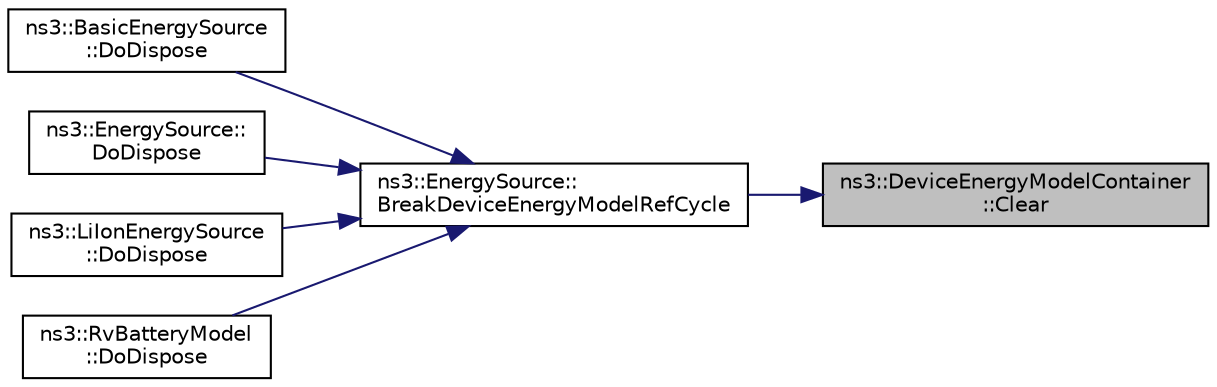 digraph "ns3::DeviceEnergyModelContainer::Clear"
{
 // LATEX_PDF_SIZE
  edge [fontname="Helvetica",fontsize="10",labelfontname="Helvetica",labelfontsize="10"];
  node [fontname="Helvetica",fontsize="10",shape=record];
  rankdir="RL";
  Node1 [label="ns3::DeviceEnergyModelContainer\l::Clear",height=0.2,width=0.4,color="black", fillcolor="grey75", style="filled", fontcolor="black",tooltip="Removes all elements in the container."];
  Node1 -> Node2 [dir="back",color="midnightblue",fontsize="10",style="solid",fontname="Helvetica"];
  Node2 [label="ns3::EnergySource::\lBreakDeviceEnergyModelRefCycle",height=0.2,width=0.4,color="black", fillcolor="white", style="filled",URL="$classns3_1_1_energy_source.html#a7a91665a6b2e6a01bf6b4a641b53bd45",tooltip="This function is called to break reference cycle between EnergySource and DeviceEnergyModel."];
  Node2 -> Node3 [dir="back",color="midnightblue",fontsize="10",style="solid",fontname="Helvetica"];
  Node3 [label="ns3::BasicEnergySource\l::DoDispose",height=0.2,width=0.4,color="black", fillcolor="white", style="filled",URL="$classns3_1_1_basic_energy_source.html#ae40ac69647863cc10a00d3a52699ac38",tooltip="Defined in ns3::Object."];
  Node2 -> Node4 [dir="back",color="midnightblue",fontsize="10",style="solid",fontname="Helvetica"];
  Node4 [label="ns3::EnergySource::\lDoDispose",height=0.2,width=0.4,color="black", fillcolor="white", style="filled",URL="$classns3_1_1_energy_source.html#adf10a9a0ac6bc62be24eea31a8c22a12",tooltip="All child's implementation must call BreakDeviceEnergyModelRefCycle to ensure reference cycles to Dev..."];
  Node2 -> Node5 [dir="back",color="midnightblue",fontsize="10",style="solid",fontname="Helvetica"];
  Node5 [label="ns3::LiIonEnergySource\l::DoDispose",height=0.2,width=0.4,color="black", fillcolor="white", style="filled",URL="$classns3_1_1_li_ion_energy_source.html#a3687fbcb075b7ff5b261b0a4e3b12a08",tooltip="All child's implementation must call BreakDeviceEnergyModelRefCycle to ensure reference cycles to Dev..."];
  Node2 -> Node6 [dir="back",color="midnightblue",fontsize="10",style="solid",fontname="Helvetica"];
  Node6 [label="ns3::RvBatteryModel\l::DoDispose",height=0.2,width=0.4,color="black", fillcolor="white", style="filled",URL="$classns3_1_1_rv_battery_model.html#a9e659d4a7f9472fa53ccfbc0ef6a8c63",tooltip="Defined in ns3::Object."];
}
